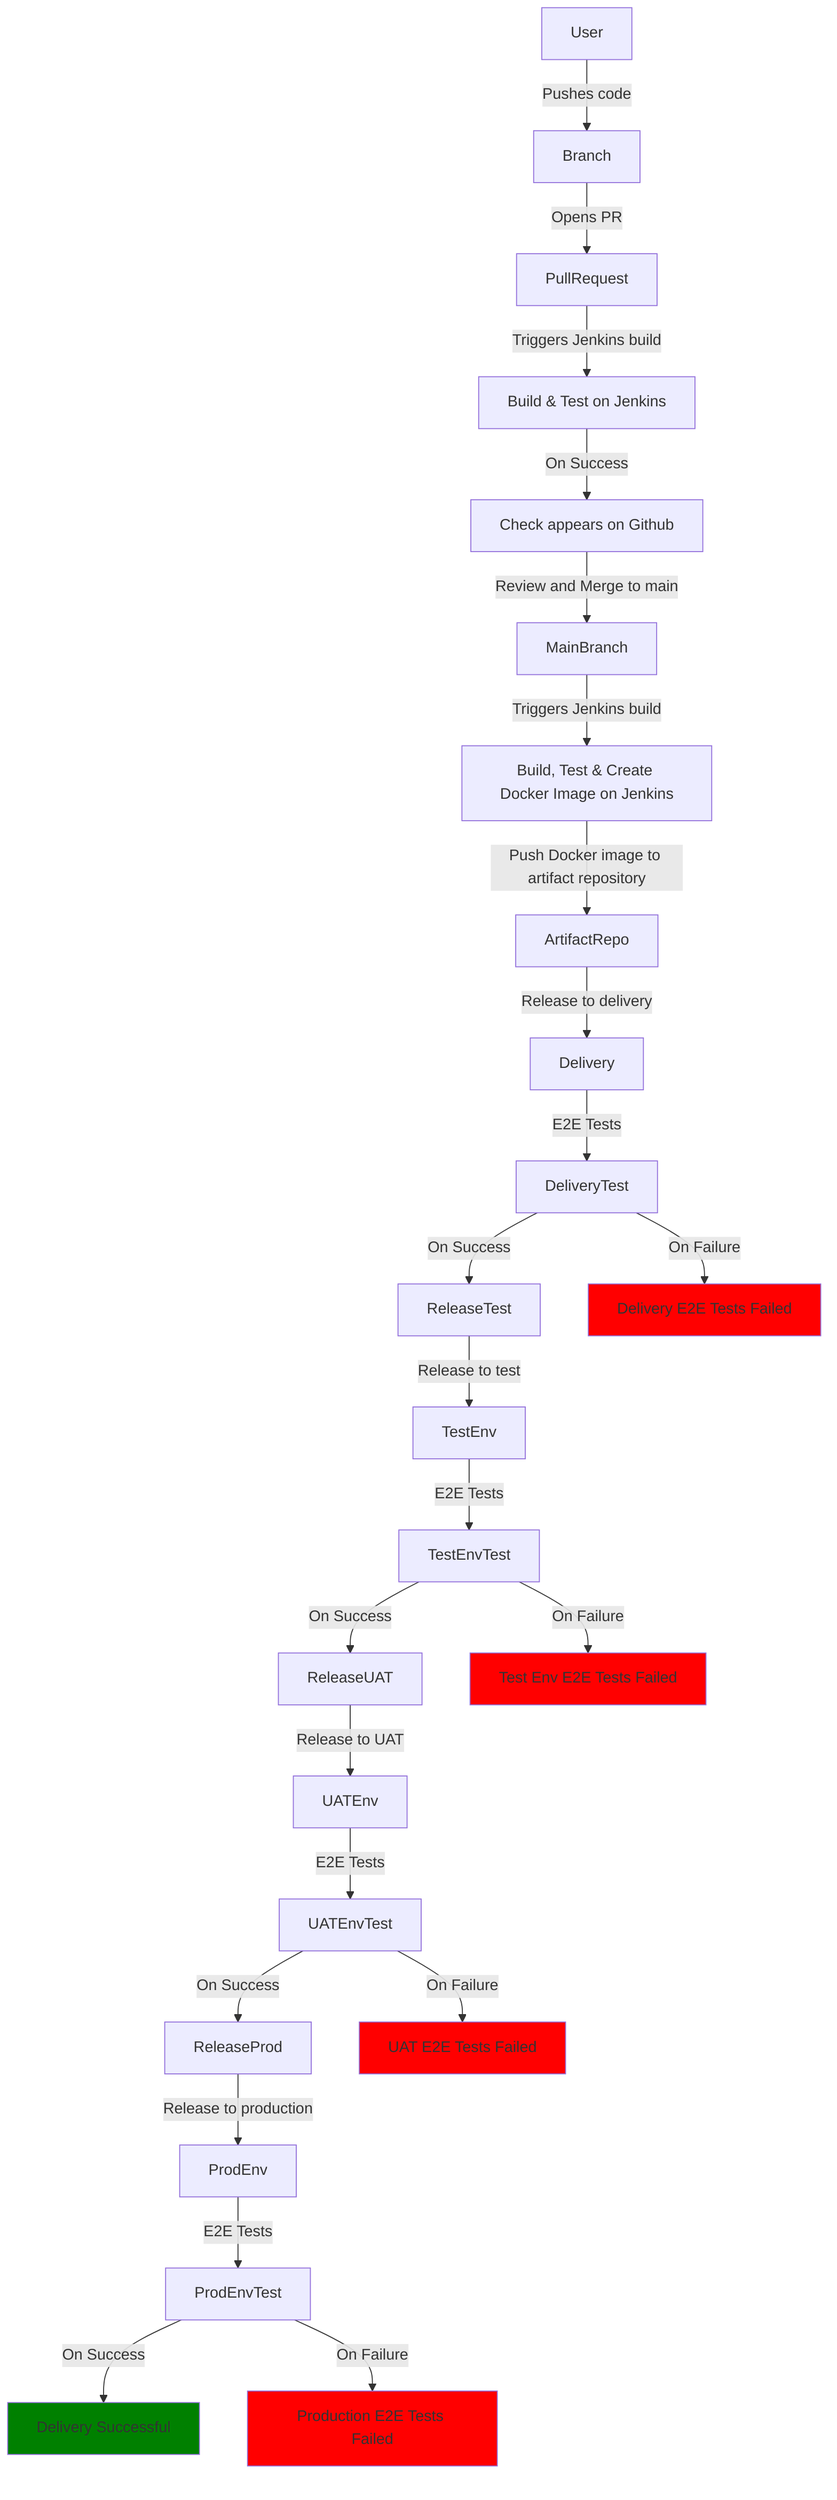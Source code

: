 graph TB

    User-->|Pushes code|Branch
    Branch-->|Opens PR|PullRequest
    PullRequest-->|Triggers Jenkins build|JenkinsBuild1[Build & Test on Jenkins]
    JenkinsBuild1-->|On Success|Check[Check appears on Github]
    Check-->|Review and Merge to main|MainBranch
    MainBranch-->|Triggers Jenkins build|JenkinsBuild2[Build, Test & Create Docker Image on Jenkins]
    JenkinsBuild2-->|Push Docker image to artifact repository|ArtifactRepo
    ArtifactRepo-->|Release to delivery|Delivery
    Delivery-->|E2E Tests|DeliveryTest
    DeliveryTest-->|On Success|ReleaseTest
    DeliveryTest-->|On Failure|FailureDelivery[Delivery E2E Tests Failed]
    ReleaseTest-->|Release to test|TestEnv
    TestEnv-->|E2E Tests|TestEnvTest
    TestEnvTest-->|On Success|ReleaseUAT
    TestEnvTest-->|On Failure|FailureTest[Test Env E2E Tests Failed]
    ReleaseUAT-->|Release to UAT|UATEnv
    UATEnv-->|E2E Tests|UATEnvTest
    UATEnvTest-->|On Success|ReleaseProd
    UATEnvTest-->|On Failure|FailureUAT[UAT E2E Tests Failed]
    ReleaseProd-->|Release to production|ProdEnv
    ProdEnv-->|E2E Tests|ProdEnvTest
    ProdEnvTest-->|On Success|Success[Delivery Successful]
    ProdEnvTest-->|On Failure|FailureProd[Production E2E Tests Failed]

    classDef fail fill:red
    classDef success fill:green
    class FailureDelivery,FailureTest,FailureUAT,FailureProd fail
    class Success success